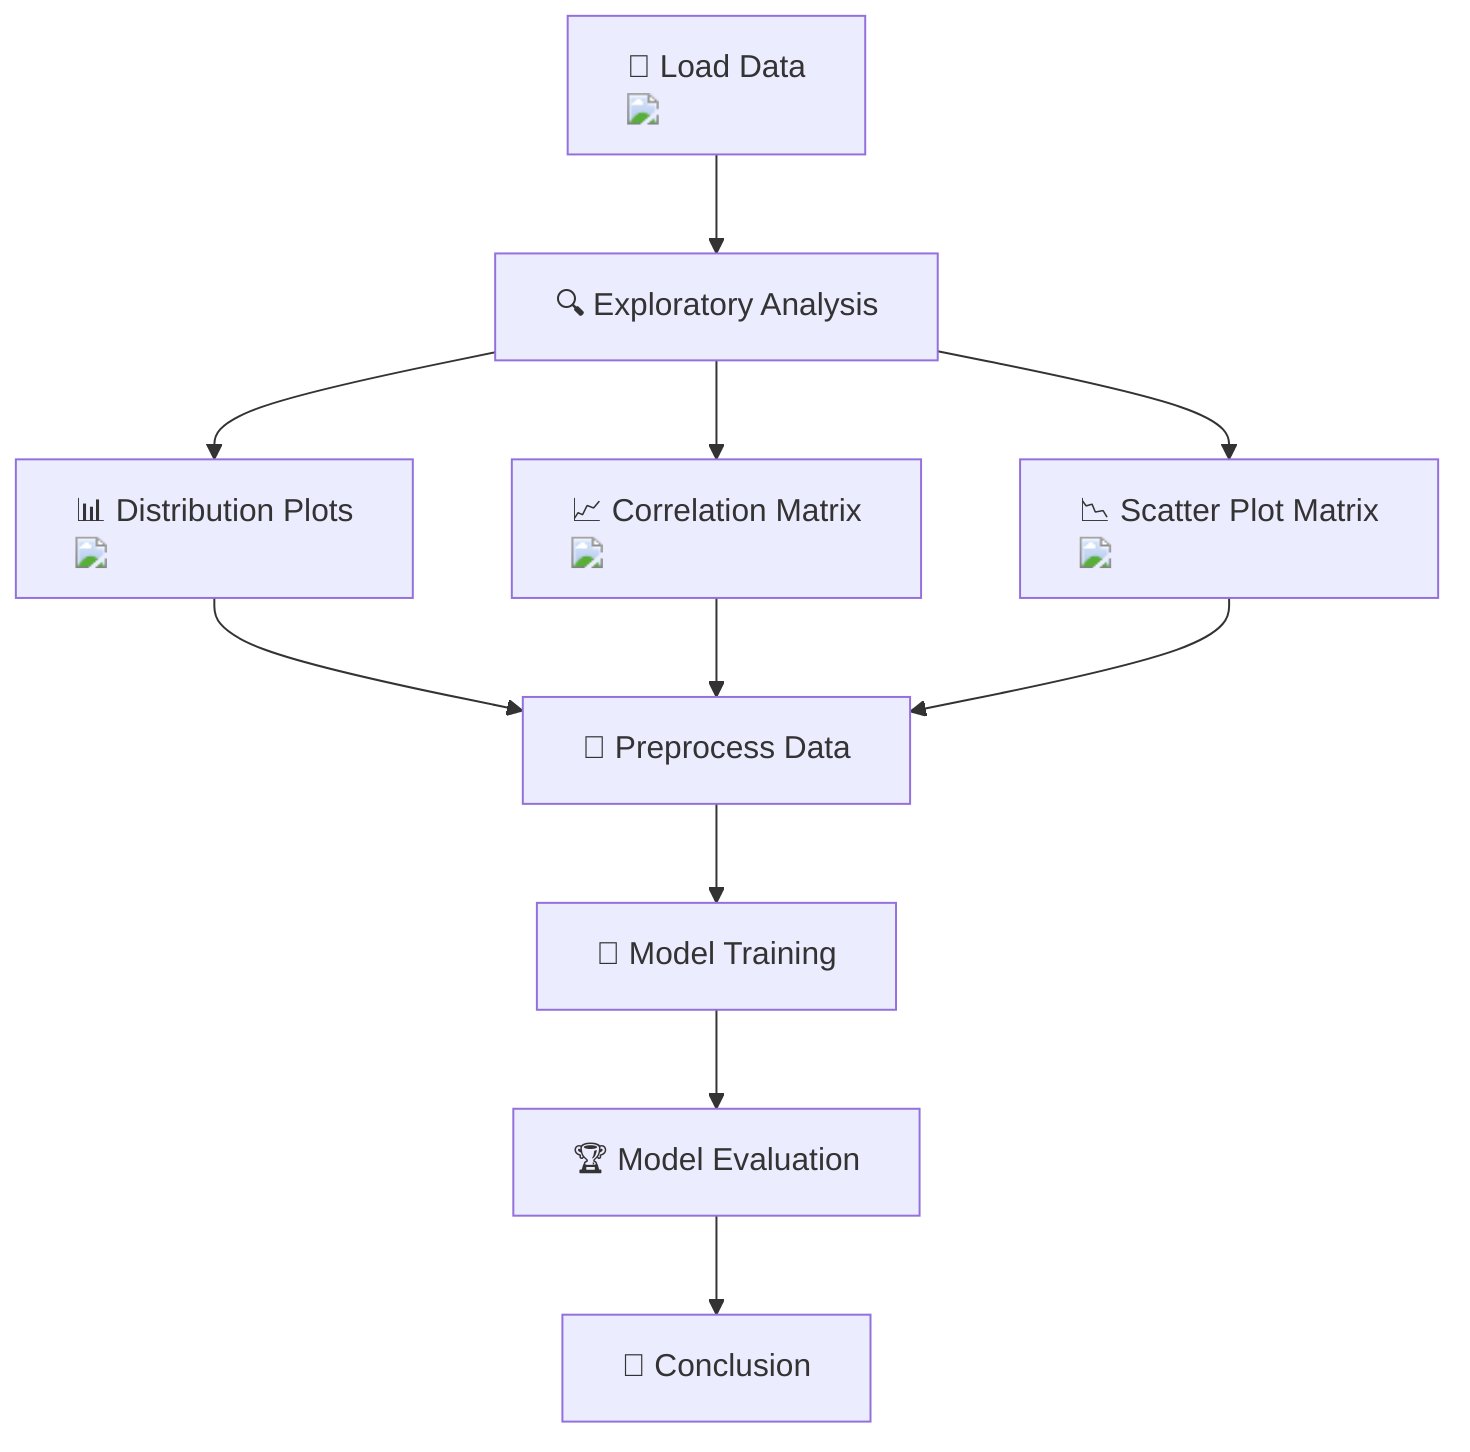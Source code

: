 flowchart TD
    A["📁 Load Data <img src='icons/file.svg' />"] --> B["🔍 Exploratory Analysis"]
    B --> C["📊 Distribution Plots <img src='dummy_plots/hist_template.svg' />"]
    B --> D["📈 Correlation Matrix <img src='dummy_plots/scatter_plot_template.svg' />"]
    B --> E["📉 Scatter Plot Matrix <img src='dummy_plots/scatter_plot_template.svg' />"]
    C --> F["🔄 Preprocess Data"]
    D --> F
    E --> F
    F --> G["🧠 Model Training"]
    G --> H["🏆 Model Evaluation"]
    H --> I["🎉 Conclusion"]